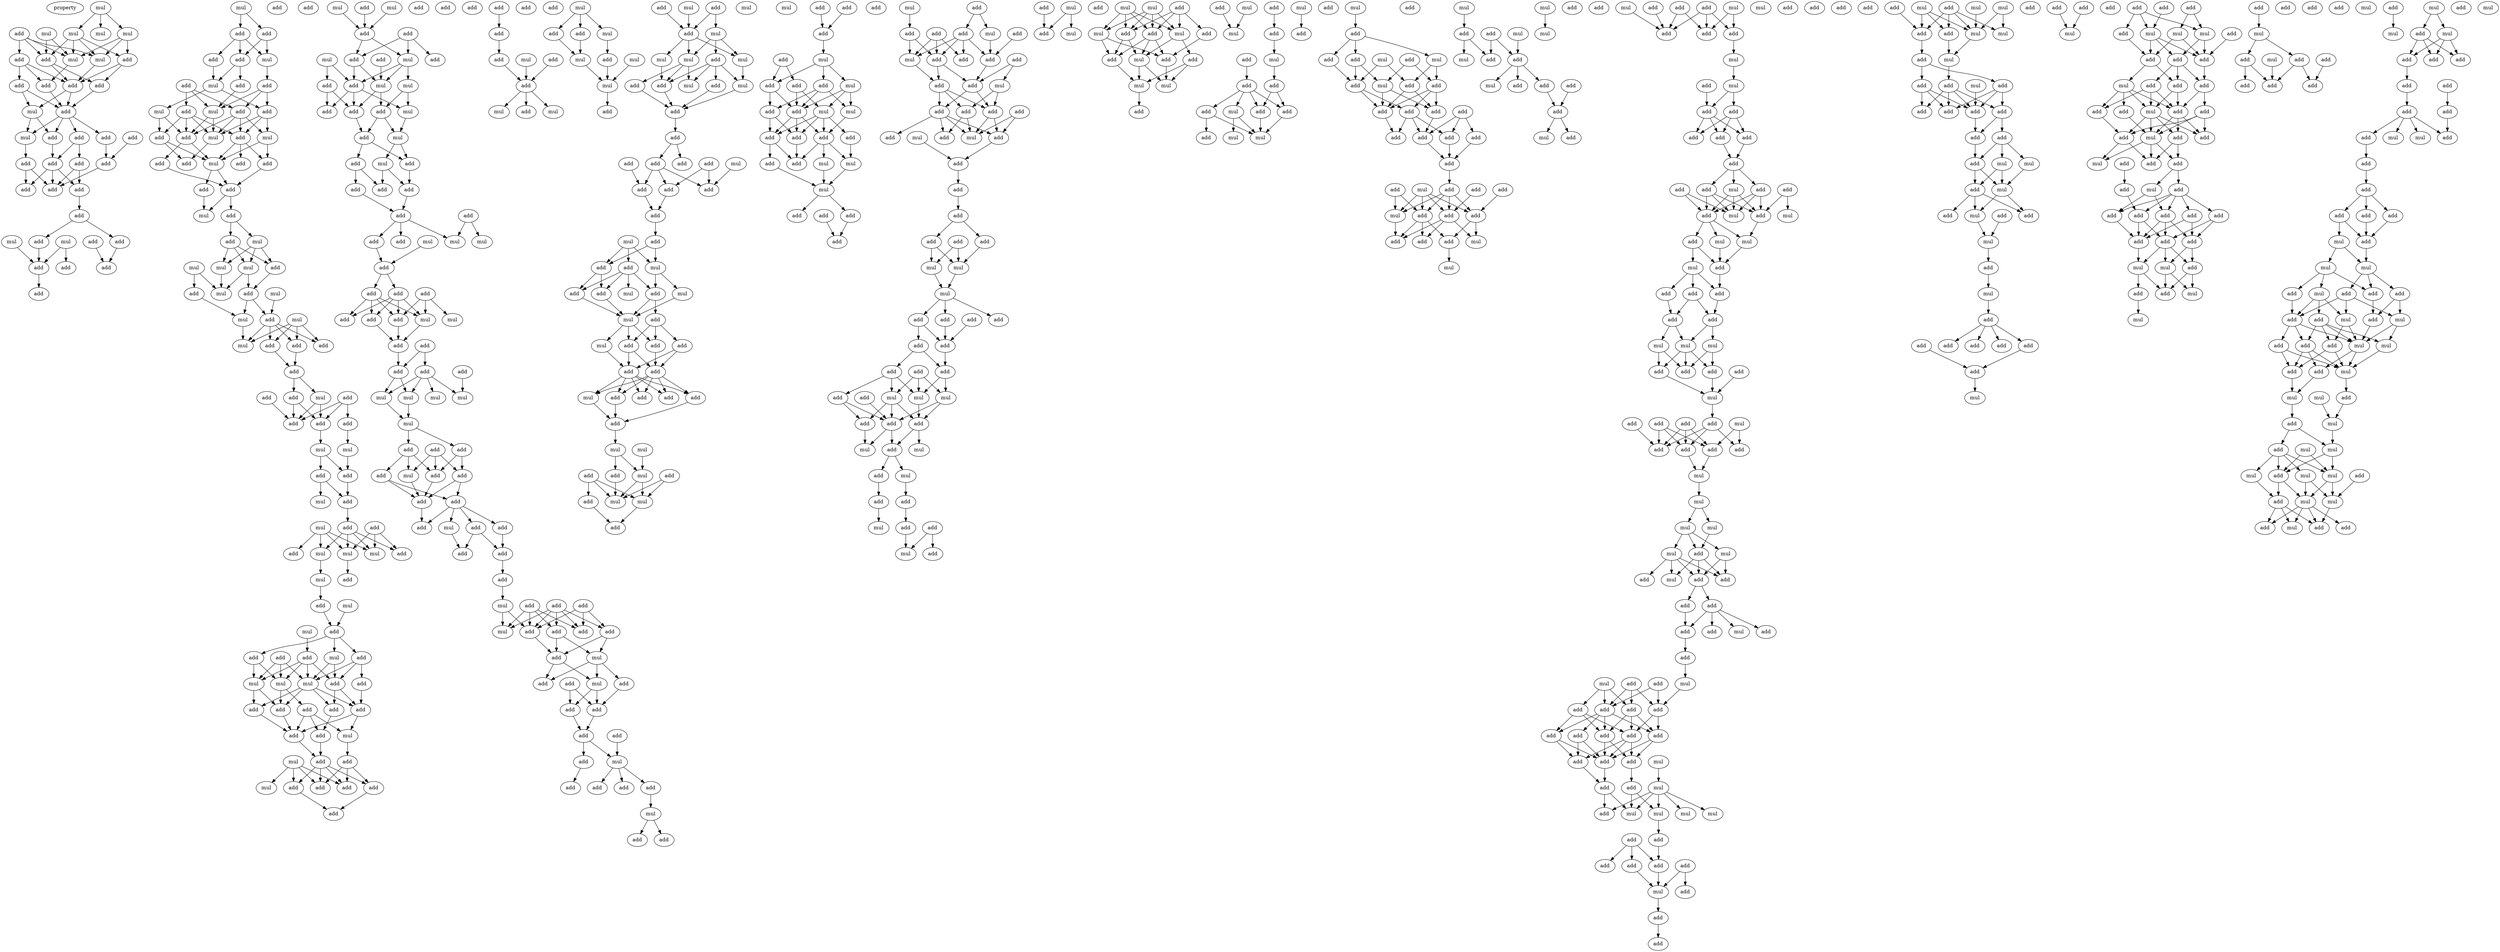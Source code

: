digraph {
    node [fontcolor=black]
    property [mul=2,lf=1.1]
    0 [ label = mul ];
    1 [ label = mul ];
    2 [ label = mul ];
    3 [ label = mul ];
    4 [ label = mul ];
    5 [ label = add ];
    6 [ label = mul ];
    7 [ label = add ];
    8 [ label = add ];
    9 [ label = mul ];
    10 [ label = add ];
    11 [ label = add ];
    12 [ label = add ];
    13 [ label = add ];
    14 [ label = add ];
    15 [ label = mul ];
    16 [ label = add ];
    17 [ label = add ];
    18 [ label = add ];
    19 [ label = mul ];
    20 [ label = add ];
    21 [ label = add ];
    22 [ label = add ];
    23 [ label = add ];
    24 [ label = add ];
    25 [ label = add ];
    26 [ label = add ];
    27 [ label = add ];
    28 [ label = add ];
    29 [ label = add ];
    30 [ label = mul ];
    31 [ label = add ];
    32 [ label = add ];
    33 [ label = mul ];
    34 [ label = add ];
    35 [ label = add ];
    36 [ label = add ];
    37 [ label = add ];
    38 [ label = add ];
    39 [ label = mul ];
    40 [ label = add ];
    41 [ label = add ];
    42 [ label = add ];
    43 [ label = add ];
    44 [ label = add ];
    45 [ label = mul ];
    46 [ label = add ];
    47 [ label = mul ];
    48 [ label = add ];
    49 [ label = add ];
    50 [ label = add ];
    51 [ label = mul ];
    52 [ label = mul ];
    53 [ label = add ];
    54 [ label = add ];
    55 [ label = add ];
    56 [ label = add ];
    57 [ label = add ];
    58 [ label = mul ];
    59 [ label = mul ];
    60 [ label = mul ];
    61 [ label = add ];
    62 [ label = add ];
    63 [ label = add ];
    64 [ label = add ];
    65 [ label = add ];
    66 [ label = add ];
    67 [ label = mul ];
    68 [ label = add ];
    69 [ label = add ];
    70 [ label = mul ];
    71 [ label = mul ];
    72 [ label = mul ];
    73 [ label = mul ];
    74 [ label = add ];
    75 [ label = mul ];
    76 [ label = mul ];
    77 [ label = add ];
    78 [ label = add ];
    79 [ label = add ];
    80 [ label = mul ];
    81 [ label = mul ];
    82 [ label = add ];
    83 [ label = mul ];
    84 [ label = add ];
    85 [ label = add ];
    86 [ label = add ];
    87 [ label = add ];
    88 [ label = mul ];
    89 [ label = add ];
    90 [ label = add ];
    91 [ label = add ];
    92 [ label = add ];
    93 [ label = add ];
    94 [ label = mul ];
    95 [ label = mul ];
    96 [ label = add ];
    97 [ label = add ];
    98 [ label = add ];
    99 [ label = mul ];
    100 [ label = add ];
    101 [ label = add ];
    102 [ label = add ];
    103 [ label = mul ];
    104 [ label = mul ];
    105 [ label = mul ];
    106 [ label = mul ];
    107 [ label = add ];
    108 [ label = add ];
    109 [ label = mul ];
    110 [ label = add ];
    111 [ label = add ];
    112 [ label = mul ];
    113 [ label = mul ];
    114 [ label = add ];
    115 [ label = add ];
    116 [ label = mul ];
    117 [ label = add ];
    118 [ label = add ];
    119 [ label = add ];
    120 [ label = add ];
    121 [ label = mul ];
    122 [ label = mul ];
    123 [ label = mul ];
    124 [ label = add ];
    125 [ label = add ];
    126 [ label = add ];
    127 [ label = add ];
    128 [ label = add ];
    129 [ label = add ];
    130 [ label = add ];
    131 [ label = add ];
    132 [ label = mul ];
    133 [ label = add ];
    134 [ label = add ];
    135 [ label = mul ];
    136 [ label = add ];
    137 [ label = add ];
    138 [ label = add ];
    139 [ label = add ];
    140 [ label = mul ];
    141 [ label = add ];
    142 [ label = mul ];
    143 [ label = add ];
    144 [ label = mul ];
    145 [ label = add ];
    146 [ label = add ];
    147 [ label = mul ];
    148 [ label = add ];
    149 [ label = mul ];
    150 [ label = add ];
    151 [ label = add ];
    152 [ label = mul ];
    153 [ label = add ];
    154 [ label = add ];
    155 [ label = mul ];
    156 [ label = mul ];
    157 [ label = add ];
    158 [ label = add ];
    159 [ label = add ];
    160 [ label = mul ];
    161 [ label = add ];
    162 [ label = add ];
    163 [ label = mul ];
    164 [ label = add ];
    165 [ label = add ];
    166 [ label = add ];
    167 [ label = add ];
    168 [ label = add ];
    169 [ label = add ];
    170 [ label = add ];
    171 [ label = mul ];
    172 [ label = add ];
    173 [ label = add ];
    174 [ label = mul ];
    175 [ label = mul ];
    176 [ label = add ];
    177 [ label = add ];
    178 [ label = add ];
    179 [ label = add ];
    180 [ label = mul ];
    181 [ label = add ];
    182 [ label = add ];
    183 [ label = add ];
    184 [ label = mul ];
    185 [ label = add ];
    186 [ label = add ];
    187 [ label = add ];
    188 [ label = add ];
    189 [ label = add ];
    190 [ label = mul ];
    191 [ label = mul ];
    192 [ label = mul ];
    193 [ label = mul ];
    194 [ label = add ];
    195 [ label = mul ];
    196 [ label = add ];
    197 [ label = add ];
    198 [ label = add ];
    199 [ label = add ];
    200 [ label = add ];
    201 [ label = mul ];
    202 [ label = add ];
    203 [ label = add ];
    204 [ label = add ];
    205 [ label = add ];
    206 [ label = add ];
    207 [ label = add ];
    208 [ label = mul ];
    209 [ label = add ];
    210 [ label = add ];
    211 [ label = add ];
    212 [ label = add ];
    213 [ label = add ];
    214 [ label = add ];
    215 [ label = mul ];
    216 [ label = add ];
    217 [ label = add ];
    218 [ label = add ];
    219 [ label = mul ];
    220 [ label = add ];
    221 [ label = add ];
    222 [ label = mul ];
    223 [ label = add ];
    224 [ label = mul ];
    225 [ label = add ];
    226 [ label = add ];
    227 [ label = add ];
    228 [ label = add ];
    229 [ label = add ];
    230 [ label = add ];
    231 [ label = add ];
    232 [ label = add ];
    233 [ label = mul ];
    234 [ label = add ];
    235 [ label = add ];
    236 [ label = add ];
    237 [ label = add ];
    238 [ label = mul ];
    239 [ label = add ];
    240 [ label = add ];
    241 [ label = add ];
    242 [ label = add ];
    243 [ label = add ];
    244 [ label = mul ];
    245 [ label = add ];
    246 [ label = add ];
    247 [ label = add ];
    248 [ label = mul ];
    249 [ label = add ];
    250 [ label = add ];
    251 [ label = mul ];
    252 [ label = mul ];
    253 [ label = add ];
    254 [ label = mul ];
    255 [ label = add ];
    256 [ label = mul ];
    257 [ label = add ];
    258 [ label = mul ];
    259 [ label = mul ];
    260 [ label = add ];
    261 [ label = add ];
    262 [ label = mul ];
    263 [ label = add ];
    264 [ label = mul ];
    265 [ label = add ];
    266 [ label = mul ];
    267 [ label = add ];
    268 [ label = mul ];
    269 [ label = mul ];
    270 [ label = mul ];
    271 [ label = add ];
    272 [ label = add ];
    273 [ label = mul ];
    274 [ label = add ];
    275 [ label = mul ];
    276 [ label = add ];
    277 [ label = add ];
    278 [ label = add ];
    279 [ label = add ];
    280 [ label = add ];
    281 [ label = add ];
    282 [ label = mul ];
    283 [ label = add ];
    284 [ label = add ];
    285 [ label = add ];
    286 [ label = add ];
    287 [ label = mul ];
    288 [ label = add ];
    289 [ label = add ];
    290 [ label = mul ];
    291 [ label = add ];
    292 [ label = mul ];
    293 [ label = add ];
    294 [ label = mul ];
    295 [ label = add ];
    296 [ label = add ];
    297 [ label = mul ];
    298 [ label = add ];
    299 [ label = add ];
    300 [ label = mul ];
    301 [ label = add ];
    302 [ label = add ];
    303 [ label = add ];
    304 [ label = add ];
    305 [ label = mul ];
    306 [ label = add ];
    307 [ label = add ];
    308 [ label = add ];
    309 [ label = add ];
    310 [ label = add ];
    311 [ label = mul ];
    312 [ label = mul ];
    313 [ label = add ];
    314 [ label = add ];
    315 [ label = add ];
    316 [ label = mul ];
    317 [ label = mul ];
    318 [ label = mul ];
    319 [ label = add ];
    320 [ label = mul ];
    321 [ label = add ];
    322 [ label = add ];
    323 [ label = add ];
    324 [ label = add ];
    325 [ label = add ];
    326 [ label = add ];
    327 [ label = mul ];
    328 [ label = mul ];
    329 [ label = add ];
    330 [ label = add ];
    331 [ label = add ];
    332 [ label = mul ];
    333 [ label = add ];
    334 [ label = mul ];
    335 [ label = add ];
    336 [ label = add ];
    337 [ label = add ];
    338 [ label = add ];
    339 [ label = add ];
    340 [ label = mul ];
    341 [ label = mul ];
    342 [ label = add ];
    343 [ label = add ];
    344 [ label = mul ];
    345 [ label = add ];
    346 [ label = add ];
    347 [ label = add ];
    348 [ label = add ];
    349 [ label = mul ];
    350 [ label = add ];
    351 [ label = add ];
    352 [ label = mul ];
    353 [ label = add ];
    354 [ label = add ];
    355 [ label = add ];
    356 [ label = add ];
    357 [ label = add ];
    358 [ label = add ];
    359 [ label = add ];
    360 [ label = mul ];
    361 [ label = add ];
    362 [ label = mul ];
    363 [ label = add ];
    364 [ label = add ];
    365 [ label = add ];
    366 [ label = add ];
    367 [ label = add ];
    368 [ label = mul ];
    369 [ label = add ];
    370 [ label = add ];
    371 [ label = add ];
    372 [ label = mul ];
    373 [ label = add ];
    374 [ label = add ];
    375 [ label = mul ];
    376 [ label = add ];
    377 [ label = add ];
    378 [ label = add ];
    379 [ label = mul ];
    380 [ label = add ];
    381 [ label = add ];
    382 [ label = add ];
    383 [ label = mul ];
    384 [ label = mul ];
    385 [ label = mul ];
    386 [ label = add ];
    387 [ label = add ];
    388 [ label = add ];
    389 [ label = add ];
    390 [ label = add ];
    391 [ label = add ];
    392 [ label = add ];
    393 [ label = add ];
    394 [ label = add ];
    395 [ label = mul ];
    396 [ label = mul ];
    397 [ label = mul ];
    398 [ label = add ];
    399 [ label = add ];
    400 [ label = add ];
    401 [ label = add ];
    402 [ label = add ];
    403 [ label = add ];
    404 [ label = mul ];
    405 [ label = mul ];
    406 [ label = add ];
    407 [ label = add ];
    408 [ label = mul ];
    409 [ label = add ];
    410 [ label = add ];
    411 [ label = add ];
    412 [ label = mul ];
    413 [ label = add ];
    414 [ label = add ];
    415 [ label = mul ];
    416 [ label = mul ];
    417 [ label = add ];
    418 [ label = mul ];
    419 [ label = add ];
    420 [ label = mul ];
    421 [ label = mul ];
    422 [ label = add ];
    423 [ label = add ];
    424 [ label = add ];
    425 [ label = add ];
    426 [ label = mul ];
    427 [ label = add ];
    428 [ label = mul ];
    429 [ label = mul ];
    430 [ label = add ];
    431 [ label = add ];
    432 [ label = mul ];
    433 [ label = mul ];
    434 [ label = add ];
    435 [ label = add ];
    436 [ label = mul ];
    437 [ label = add ];
    438 [ label = add ];
    439 [ label = add ];
    440 [ label = add ];
    441 [ label = add ];
    442 [ label = add ];
    443 [ label = mul ];
    444 [ label = add ];
    445 [ label = mul ];
    446 [ label = mul ];
    447 [ label = mul ];
    448 [ label = add ];
    449 [ label = add ];
    450 [ label = mul ];
    451 [ label = add ];
    452 [ label = add ];
    453 [ label = add ];
    454 [ label = mul ];
    455 [ label = mul ];
    456 [ label = add ];
    457 [ label = mul ];
    458 [ label = add ];
    459 [ label = add ];
    460 [ label = add ];
    461 [ label = add ];
    462 [ label = add ];
    463 [ label = add ];
    464 [ label = add ];
    465 [ label = add ];
    466 [ label = add ];
    467 [ label = add ];
    468 [ label = add ];
    469 [ label = add ];
    470 [ label = add ];
    471 [ label = add ];
    472 [ label = mul ];
    473 [ label = add ];
    474 [ label = add ];
    475 [ label = add ];
    476 [ label = add ];
    477 [ label = add ];
    478 [ label = mul ];
    479 [ label = add ];
    480 [ label = mul ];
    481 [ label = add ];
    482 [ label = add ];
    483 [ label = mul ];
    484 [ label = add ];
    485 [ label = mul ];
    486 [ label = mul ];
    487 [ label = add ];
    488 [ label = mul ];
    489 [ label = add ];
    490 [ label = mul ];
    491 [ label = mul ];
    492 [ label = add ];
    493 [ label = add ];
    494 [ label = mul ];
    495 [ label = add ];
    496 [ label = add ];
    497 [ label = add ];
    498 [ label = add ];
    499 [ label = mul ];
    500 [ label = add ];
    501 [ label = add ];
    502 [ label = add ];
    503 [ label = add ];
    504 [ label = add ];
    505 [ label = mul ];
    506 [ label = add ];
    507 [ label = mul ];
    508 [ label = add ];
    509 [ label = add ];
    510 [ label = add ];
    511 [ label = mul ];
    512 [ label = mul ];
    513 [ label = add ];
    514 [ label = mul ];
    515 [ label = add ];
    516 [ label = add ];
    517 [ label = add ];
    518 [ label = add ];
    519 [ label = add ];
    520 [ label = add ];
    521 [ label = add ];
    522 [ label = add ];
    523 [ label = add ];
    524 [ label = add ];
    525 [ label = mul ];
    526 [ label = mul ];
    527 [ label = add ];
    528 [ label = add ];
    529 [ label = mul ];
    530 [ label = mul ];
    531 [ label = add ];
    532 [ label = mul ];
    533 [ label = mul ];
    534 [ label = add ];
    535 [ label = add ];
    536 [ label = add ];
    537 [ label = add ];
    538 [ label = add ];
    539 [ label = add ];
    540 [ label = mul ];
    541 [ label = mul ];
    542 [ label = mul ];
    543 [ label = add ];
    544 [ label = add ];
    545 [ label = add ];
    546 [ label = add ];
    547 [ label = add ];
    548 [ label = mul ];
    549 [ label = add ];
    550 [ label = add ];
    551 [ label = add ];
    552 [ label = add ];
    553 [ label = mul ];
    554 [ label = add ];
    555 [ label = add ];
    556 [ label = add ];
    557 [ label = add ];
    558 [ label = mul ];
    559 [ label = add ];
    560 [ label = mul ];
    561 [ label = mul ];
    562 [ label = mul ];
    563 [ label = mul ];
    564 [ label = mul ];
    565 [ label = add ];
    566 [ label = add ];
    567 [ label = mul ];
    568 [ label = add ];
    569 [ label = add ];
    570 [ label = add ];
    571 [ label = add ];
    572 [ label = add ];
    573 [ label = add ];
    574 [ label = mul ];
    575 [ label = add ];
    576 [ label = add ];
    577 [ label = add ];
    578 [ label = add ];
    579 [ label = add ];
    580 [ label = mul ];
    581 [ label = mul ];
    582 [ label = add ];
    583 [ label = add ];
    584 [ label = add ];
    585 [ label = add ];
    586 [ label = add ];
    587 [ label = add ];
    588 [ label = add ];
    589 [ label = add ];
    590 [ label = add ];
    591 [ label = add ];
    592 [ label = add ];
    593 [ label = add ];
    594 [ label = mul ];
    595 [ label = add ];
    596 [ label = add ];
    597 [ label = mul ];
    598 [ label = mul ];
    599 [ label = mul ];
    600 [ label = add ];
    601 [ label = mul ];
    602 [ label = mul ];
    603 [ label = add ];
    604 [ label = add ];
    605 [ label = add ];
    606 [ label = add ];
    607 [ label = add ];
    608 [ label = add ];
    609 [ label = mul ];
    610 [ label = add ];
    611 [ label = add ];
    612 [ label = add ];
    613 [ label = add ];
    614 [ label = mul ];
    615 [ label = mul ];
    616 [ label = add ];
    617 [ label = add ];
    618 [ label = mul ];
    619 [ label = mul ];
    620 [ label = add ];
    621 [ label = add ];
    622 [ label = mul ];
    623 [ label = mul ];
    624 [ label = add ];
    625 [ label = add ];
    626 [ label = mul ];
    627 [ label = add ];
    628 [ label = add ];
    629 [ label = add ];
    630 [ label = add ];
    631 [ label = add ];
    632 [ label = add ];
    633 [ label = add ];
    634 [ label = add ];
    635 [ label = mul ];
    636 [ label = add ];
    637 [ label = mul ];
    638 [ label = mul ];
    639 [ label = add ];
    640 [ label = add ];
    641 [ label = add ];
    642 [ label = add ];
    643 [ label = add ];
    644 [ label = mul ];
    645 [ label = mul ];
    646 [ label = add ];
    647 [ label = add ];
    648 [ label = add ];
    649 [ label = mul ];
    650 [ label = mul ];
    651 [ label = add ];
    652 [ label = add ];
    653 [ label = add ];
    654 [ label = add ];
    655 [ label = add ];
    656 [ label = add ];
    657 [ label = add ];
    658 [ label = add ];
    659 [ label = mul ];
    660 [ label = add ];
    661 [ label = add ];
    662 [ label = add ];
    663 [ label = mul ];
    664 [ label = add ];
    665 [ label = add ];
    666 [ label = mul ];
    667 [ label = mul ];
    668 [ label = add ];
    669 [ label = add ];
    670 [ label = add ];
    671 [ label = add ];
    672 [ label = add ];
    673 [ label = mul ];
    674 [ label = add ];
    675 [ label = add ];
    676 [ label = add ];
    677 [ label = add ];
    678 [ label = mul ];
    679 [ label = add ];
    680 [ label = add ];
    681 [ label = add ];
    682 [ label = add ];
    683 [ label = mul ];
    684 [ label = add ];
    685 [ label = mul ];
    686 [ label = add ];
    687 [ label = add ];
    688 [ label = add ];
    689 [ label = add ];
    690 [ label = mul ];
    691 [ label = add ];
    692 [ label = add ];
    693 [ label = add ];
    694 [ label = add ];
    695 [ label = add ];
    696 [ label = add ];
    697 [ label = add ];
    698 [ label = add ];
    699 [ label = mul ];
    700 [ label = add ];
    701 [ label = mul ];
    702 [ label = add ];
    703 [ label = add ];
    704 [ label = mul ];
    705 [ label = mul ];
    706 [ label = add ];
    707 [ label = add ];
    708 [ label = add ];
    709 [ label = add ];
    710 [ label = mul ];
    711 [ label = mul ];
    712 [ label = mul ];
    713 [ label = add ];
    714 [ label = add ];
    715 [ label = add ];
    716 [ label = add ];
    717 [ label = add ];
    718 [ label = add ];
    719 [ label = add ];
    720 [ label = mul ];
    721 [ label = add ];
    722 [ label = mul ];
    723 [ label = add ];
    724 [ label = mul ];
    725 [ label = add ];
    726 [ label = add ];
    727 [ label = add ];
    728 [ label = add ];
    729 [ label = add ];
    730 [ label = add ];
    731 [ label = add ];
    732 [ label = add ];
    733 [ label = add ];
    734 [ label = mul ];
    735 [ label = mul ];
    736 [ label = add ];
    737 [ label = add ];
    738 [ label = add ];
    739 [ label = add ];
    740 [ label = add ];
    741 [ label = mul ];
    742 [ label = add ];
    743 [ label = mul ];
    744 [ label = mul ];
    745 [ label = add ];
    746 [ label = add ];
    747 [ label = add ];
    748 [ label = mul ];
    749 [ label = add ];
    750 [ label = mul ];
    751 [ label = add ];
    752 [ label = add ];
    753 [ label = add ];
    754 [ label = mul ];
    755 [ label = mul ];
    756 [ label = add ];
    757 [ label = add ];
    758 [ label = mul ];
    759 [ label = add ];
    760 [ label = add ];
    761 [ label = mul ];
    762 [ label = add ];
    763 [ label = mul ];
    764 [ label = mul ];
    765 [ label = mul ];
    766 [ label = add ];
    767 [ label = mul ];
    768 [ label = add ];
    769 [ label = mul ];
    770 [ label = add ];
    771 [ label = mul ];
    772 [ label = mul ];
    773 [ label = add ];
    774 [ label = mul ];
    775 [ label = add ];
    776 [ label = mul ];
    777 [ label = add ];
    778 [ label = mul ];
    779 [ label = mul ];
    780 [ label = add ];
    781 [ label = add ];
    782 [ label = add ];
    783 [ label = mul ];
    0 -> 2 [ name = 0 ];
    0 -> 3 [ name = 1 ];
    0 -> 4 [ name = 2 ];
    1 -> 8 [ name = 3 ];
    1 -> 9 [ name = 4 ];
    2 -> 6 [ name = 5 ];
    2 -> 7 [ name = 6 ];
    2 -> 8 [ name = 7 ];
    2 -> 9 [ name = 8 ];
    3 -> 6 [ name = 9 ];
    3 -> 7 [ name = 10 ];
    3 -> 9 [ name = 11 ];
    5 -> 6 [ name = 12 ];
    5 -> 8 [ name = 13 ];
    5 -> 9 [ name = 14 ];
    5 -> 10 [ name = 15 ];
    6 -> 12 [ name = 16 ];
    7 -> 12 [ name = 17 ];
    7 -> 13 [ name = 18 ];
    8 -> 12 [ name = 19 ];
    8 -> 13 [ name = 20 ];
    9 -> 14 [ name = 21 ];
    10 -> 11 [ name = 22 ];
    10 -> 12 [ name = 23 ];
    10 -> 14 [ name = 24 ];
    11 -> 15 [ name = 25 ];
    11 -> 16 [ name = 26 ];
    12 -> 15 [ name = 27 ];
    12 -> 16 [ name = 28 ];
    13 -> 16 [ name = 29 ];
    14 -> 16 [ name = 30 ];
    15 -> 19 [ name = 31 ];
    15 -> 21 [ name = 32 ];
    16 -> 17 [ name = 33 ];
    16 -> 18 [ name = 34 ];
    16 -> 19 [ name = 35 ];
    16 -> 21 [ name = 36 ];
    17 -> 23 [ name = 37 ];
    18 -> 22 [ name = 38 ];
    18 -> 25 [ name = 39 ];
    19 -> 24 [ name = 40 ];
    20 -> 23 [ name = 41 ];
    21 -> 25 [ name = 42 ];
    22 -> 27 [ name = 43 ];
    22 -> 28 [ name = 44 ];
    23 -> 27 [ name = 45 ];
    24 -> 26 [ name = 46 ];
    24 -> 27 [ name = 47 ];
    25 -> 26 [ name = 48 ];
    25 -> 27 [ name = 49 ];
    25 -> 28 [ name = 50 ];
    28 -> 29 [ name = 51 ];
    29 -> 32 [ name = 52 ];
    29 -> 34 [ name = 53 ];
    30 -> 35 [ name = 54 ];
    30 -> 36 [ name = 55 ];
    31 -> 37 [ name = 56 ];
    32 -> 37 [ name = 57 ];
    33 -> 36 [ name = 58 ];
    34 -> 36 [ name = 59 ];
    36 -> 38 [ name = 60 ];
    39 -> 40 [ name = 61 ];
    39 -> 41 [ name = 62 ];
    40 -> 43 [ name = 63 ];
    40 -> 44 [ name = 64 ];
    40 -> 45 [ name = 65 ];
    41 -> 44 [ name = 66 ];
    41 -> 45 [ name = 67 ];
    43 -> 47 [ name = 68 ];
    44 -> 47 [ name = 69 ];
    44 -> 49 [ name = 70 ];
    45 -> 48 [ name = 71 ];
    46 -> 52 [ name = 72 ];
    46 -> 53 [ name = 73 ];
    46 -> 54 [ name = 74 ];
    47 -> 50 [ name = 75 ];
    47 -> 51 [ name = 76 ];
    48 -> 50 [ name = 77 ];
    48 -> 52 [ name = 78 ];
    48 -> 54 [ name = 79 ];
    49 -> 52 [ name = 80 ];
    50 -> 55 [ name = 81 ];
    50 -> 58 [ name = 82 ];
    50 -> 59 [ name = 83 ];
    51 -> 56 [ name = 84 ];
    51 -> 57 [ name = 85 ];
    52 -> 57 [ name = 86 ];
    52 -> 58 [ name = 87 ];
    53 -> 55 [ name = 88 ];
    53 -> 56 [ name = 89 ];
    53 -> 57 [ name = 90 ];
    53 -> 58 [ name = 91 ];
    54 -> 55 [ name = 92 ];
    54 -> 57 [ name = 93 ];
    54 -> 58 [ name = 94 ];
    54 -> 59 [ name = 95 ];
    55 -> 60 [ name = 96 ];
    55 -> 62 [ name = 97 ];
    55 -> 64 [ name = 98 ];
    56 -> 60 [ name = 99 ];
    56 -> 63 [ name = 100 ];
    57 -> 60 [ name = 101 ];
    57 -> 61 [ name = 102 ];
    58 -> 63 [ name = 103 ];
    59 -> 60 [ name = 104 ];
    59 -> 64 [ name = 105 ];
    60 -> 65 [ name = 106 ];
    60 -> 66 [ name = 107 ];
    61 -> 66 [ name = 108 ];
    64 -> 66 [ name = 109 ];
    65 -> 67 [ name = 110 ];
    66 -> 67 [ name = 111 ];
    66 -> 68 [ name = 112 ];
    68 -> 69 [ name = 113 ];
    68 -> 70 [ name = 114 ];
    69 -> 71 [ name = 115 ];
    69 -> 73 [ name = 116 ];
    69 -> 74 [ name = 117 ];
    70 -> 71 [ name = 118 ];
    70 -> 73 [ name = 119 ];
    70 -> 74 [ name = 120 ];
    71 -> 75 [ name = 121 ];
    72 -> 75 [ name = 122 ];
    72 -> 78 [ name = 123 ];
    73 -> 75 [ name = 124 ];
    73 -> 77 [ name = 125 ];
    74 -> 77 [ name = 126 ];
    76 -> 79 [ name = 127 ];
    77 -> 79 [ name = 128 ];
    77 -> 80 [ name = 129 ];
    78 -> 80 [ name = 130 ];
    79 -> 82 [ name = 131 ];
    79 -> 83 [ name = 132 ];
    79 -> 84 [ name = 133 ];
    79 -> 85 [ name = 134 ];
    80 -> 83 [ name = 135 ];
    81 -> 82 [ name = 136 ];
    81 -> 83 [ name = 137 ];
    81 -> 84 [ name = 138 ];
    81 -> 85 [ name = 139 ];
    84 -> 86 [ name = 140 ];
    85 -> 86 [ name = 141 ];
    86 -> 87 [ name = 142 ];
    86 -> 88 [ name = 143 ];
    87 -> 91 [ name = 144 ];
    87 -> 93 [ name = 145 ];
    88 -> 91 [ name = 146 ];
    88 -> 93 [ name = 147 ];
    89 -> 91 [ name = 148 ];
    89 -> 92 [ name = 149 ];
    89 -> 93 [ name = 150 ];
    90 -> 91 [ name = 151 ];
    92 -> 94 [ name = 152 ];
    93 -> 95 [ name = 153 ];
    94 -> 97 [ name = 154 ];
    95 -> 97 [ name = 155 ];
    95 -> 98 [ name = 156 ];
    97 -> 100 [ name = 157 ];
    98 -> 99 [ name = 158 ];
    98 -> 100 [ name = 159 ];
    100 -> 102 [ name = 160 ];
    101 -> 105 [ name = 161 ];
    101 -> 106 [ name = 162 ];
    101 -> 108 [ name = 163 ];
    102 -> 104 [ name = 164 ];
    102 -> 105 [ name = 165 ];
    102 -> 106 [ name = 166 ];
    102 -> 108 [ name = 167 ];
    103 -> 104 [ name = 168 ];
    103 -> 105 [ name = 169 ];
    103 -> 106 [ name = 170 ];
    103 -> 107 [ name = 171 ];
    104 -> 109 [ name = 172 ];
    106 -> 110 [ name = 173 ];
    109 -> 111 [ name = 174 ];
    111 -> 114 [ name = 175 ];
    112 -> 114 [ name = 176 ];
    113 -> 119 [ name = 177 ];
    114 -> 116 [ name = 178 ];
    114 -> 117 [ name = 179 ];
    114 -> 118 [ name = 180 ];
    115 -> 121 [ name = 181 ];
    115 -> 122 [ name = 182 ];
    115 -> 123 [ name = 183 ];
    116 -> 122 [ name = 184 ];
    116 -> 124 [ name = 185 ];
    117 -> 121 [ name = 186 ];
    117 -> 123 [ name = 187 ];
    118 -> 120 [ name = 188 ];
    118 -> 122 [ name = 189 ];
    118 -> 124 [ name = 190 ];
    119 -> 121 [ name = 191 ];
    119 -> 122 [ name = 192 ];
    119 -> 123 [ name = 193 ];
    119 -> 124 [ name = 194 ];
    120 -> 125 [ name = 195 ];
    121 -> 126 [ name = 196 ];
    121 -> 127 [ name = 197 ];
    122 -> 125 [ name = 198 ];
    122 -> 126 [ name = 199 ];
    122 -> 127 [ name = 200 ];
    122 -> 128 [ name = 201 ];
    123 -> 127 [ name = 202 ];
    123 -> 129 [ name = 203 ];
    124 -> 125 [ name = 204 ];
    124 -> 128 [ name = 205 ];
    125 -> 130 [ name = 206 ];
    125 -> 132 [ name = 207 ];
    126 -> 130 [ name = 208 ];
    127 -> 130 [ name = 209 ];
    128 -> 131 [ name = 210 ];
    129 -> 130 [ name = 211 ];
    129 -> 131 [ name = 212 ];
    129 -> 132 [ name = 213 ];
    130 -> 133 [ name = 214 ];
    131 -> 133 [ name = 215 ];
    132 -> 134 [ name = 216 ];
    133 -> 136 [ name = 217 ];
    133 -> 137 [ name = 218 ];
    133 -> 138 [ name = 219 ];
    133 -> 139 [ name = 220 ];
    134 -> 137 [ name = 221 ];
    134 -> 138 [ name = 222 ];
    134 -> 139 [ name = 223 ];
    135 -> 136 [ name = 224 ];
    135 -> 137 [ name = 225 ];
    135 -> 138 [ name = 226 ];
    135 -> 140 [ name = 227 ];
    136 -> 141 [ name = 228 ];
    139 -> 141 [ name = 229 ];
    142 -> 146 [ name = 230 ];
    143 -> 146 [ name = 231 ];
    144 -> 146 [ name = 232 ];
    145 -> 147 [ name = 233 ];
    145 -> 148 [ name = 234 ];
    145 -> 151 [ name = 235 ];
    146 -> 147 [ name = 236 ];
    146 -> 148 [ name = 237 ];
    147 -> 152 [ name = 238 ];
    147 -> 154 [ name = 239 ];
    147 -> 155 [ name = 240 ];
    148 -> 154 [ name = 241 ];
    148 -> 155 [ name = 242 ];
    149 -> 153 [ name = 243 ];
    149 -> 154 [ name = 244 ];
    150 -> 155 [ name = 245 ];
    152 -> 156 [ name = 246 ];
    152 -> 158 [ name = 247 ];
    153 -> 157 [ name = 248 ];
    153 -> 159 [ name = 249 ];
    154 -> 156 [ name = 250 ];
    154 -> 157 [ name = 251 ];
    154 -> 159 [ name = 252 ];
    155 -> 157 [ name = 253 ];
    155 -> 158 [ name = 254 ];
    156 -> 160 [ name = 255 ];
    157 -> 161 [ name = 256 ];
    158 -> 160 [ name = 257 ];
    158 -> 161 [ name = 258 ];
    160 -> 163 [ name = 259 ];
    160 -> 165 [ name = 260 ];
    161 -> 164 [ name = 261 ];
    161 -> 165 [ name = 262 ];
    163 -> 167 [ name = 263 ];
    163 -> 168 [ name = 264 ];
    164 -> 166 [ name = 265 ];
    164 -> 168 [ name = 266 ];
    165 -> 167 [ name = 267 ];
    166 -> 170 [ name = 268 ];
    167 -> 170 [ name = 269 ];
    169 -> 171 [ name = 270 ];
    169 -> 175 [ name = 271 ];
    170 -> 172 [ name = 272 ];
    170 -> 173 [ name = 273 ];
    170 -> 175 [ name = 274 ];
    172 -> 176 [ name = 275 ];
    174 -> 176 [ name = 276 ];
    176 -> 177 [ name = 277 ];
    176 -> 179 [ name = 278 ];
    177 -> 181 [ name = 279 ];
    177 -> 182 [ name = 280 ];
    177 -> 183 [ name = 281 ];
    177 -> 184 [ name = 282 ];
    178 -> 180 [ name = 283 ];
    178 -> 183 [ name = 284 ];
    178 -> 184 [ name = 285 ];
    179 -> 181 [ name = 286 ];
    179 -> 182 [ name = 287 ];
    179 -> 183 [ name = 288 ];
    179 -> 184 [ name = 289 ];
    181 -> 185 [ name = 290 ];
    183 -> 185 [ name = 291 ];
    184 -> 185 [ name = 292 ];
    185 -> 188 [ name = 293 ];
    186 -> 187 [ name = 294 ];
    186 -> 188 [ name = 295 ];
    187 -> 190 [ name = 296 ];
    187 -> 191 [ name = 297 ];
    187 -> 192 [ name = 298 ];
    187 -> 193 [ name = 299 ];
    188 -> 192 [ name = 300 ];
    188 -> 193 [ name = 301 ];
    189 -> 190 [ name = 302 ];
    192 -> 195 [ name = 303 ];
    193 -> 195 [ name = 304 ];
    195 -> 196 [ name = 305 ];
    195 -> 198 [ name = 306 ];
    196 -> 199 [ name = 307 ];
    196 -> 200 [ name = 308 ];
    196 -> 201 [ name = 309 ];
    197 -> 199 [ name = 310 ];
    197 -> 201 [ name = 311 ];
    197 -> 202 [ name = 312 ];
    198 -> 199 [ name = 313 ];
    198 -> 202 [ name = 314 ];
    199 -> 203 [ name = 315 ];
    200 -> 203 [ name = 316 ];
    200 -> 204 [ name = 317 ];
    201 -> 203 [ name = 318 ];
    202 -> 203 [ name = 319 ];
    202 -> 204 [ name = 320 ];
    203 -> 209 [ name = 321 ];
    204 -> 206 [ name = 322 ];
    204 -> 207 [ name = 323 ];
    204 -> 208 [ name = 324 ];
    204 -> 209 [ name = 325 ];
    206 -> 210 [ name = 326 ];
    207 -> 210 [ name = 327 ];
    207 -> 211 [ name = 328 ];
    208 -> 211 [ name = 329 ];
    210 -> 212 [ name = 330 ];
    212 -> 215 [ name = 331 ];
    213 -> 218 [ name = 332 ];
    213 -> 219 [ name = 333 ];
    213 -> 220 [ name = 334 ];
    213 -> 221 [ name = 335 ];
    214 -> 217 [ name = 336 ];
    214 -> 218 [ name = 337 ];
    214 -> 221 [ name = 338 ];
    215 -> 218 [ name = 339 ];
    215 -> 219 [ name = 340 ];
    216 -> 217 [ name = 341 ];
    216 -> 218 [ name = 342 ];
    216 -> 219 [ name = 343 ];
    216 -> 220 [ name = 344 ];
    216 -> 221 [ name = 345 ];
    217 -> 222 [ name = 346 ];
    217 -> 223 [ name = 347 ];
    218 -> 223 [ name = 348 ];
    220 -> 222 [ name = 349 ];
    220 -> 223 [ name = 350 ];
    222 -> 224 [ name = 351 ];
    222 -> 225 [ name = 352 ];
    222 -> 227 [ name = 353 ];
    223 -> 224 [ name = 354 ];
    223 -> 225 [ name = 355 ];
    224 -> 228 [ name = 356 ];
    224 -> 229 [ name = 357 ];
    226 -> 228 [ name = 358 ];
    226 -> 229 [ name = 359 ];
    227 -> 229 [ name = 360 ];
    228 -> 231 [ name = 361 ];
    229 -> 231 [ name = 362 ];
    230 -> 233 [ name = 363 ];
    231 -> 232 [ name = 364 ];
    231 -> 233 [ name = 365 ];
    232 -> 234 [ name = 366 ];
    233 -> 235 [ name = 367 ];
    233 -> 236 [ name = 368 ];
    233 -> 237 [ name = 369 ];
    237 -> 238 [ name = 370 ];
    238 -> 239 [ name = 371 ];
    238 -> 241 [ name = 372 ];
    240 -> 242 [ name = 373 ];
    242 -> 243 [ name = 374 ];
    243 -> 247 [ name = 375 ];
    244 -> 247 [ name = 376 ];
    245 -> 247 [ name = 377 ];
    247 -> 248 [ name = 378 ];
    247 -> 250 [ name = 379 ];
    247 -> 251 [ name = 380 ];
    252 -> 253 [ name = 381 ];
    252 -> 254 [ name = 382 ];
    252 -> 255 [ name = 383 ];
    253 -> 258 [ name = 384 ];
    254 -> 257 [ name = 385 ];
    255 -> 258 [ name = 386 ];
    256 -> 259 [ name = 387 ];
    257 -> 259 [ name = 388 ];
    258 -> 259 [ name = 389 ];
    259 -> 261 [ name = 390 ];
    260 -> 265 [ name = 391 ];
    260 -> 266 [ name = 392 ];
    263 -> 265 [ name = 393 ];
    264 -> 265 [ name = 394 ];
    265 -> 268 [ name = 395 ];
    265 -> 269 [ name = 396 ];
    265 -> 270 [ name = 397 ];
    266 -> 267 [ name = 398 ];
    266 -> 269 [ name = 399 ];
    266 -> 270 [ name = 400 ];
    267 -> 271 [ name = 401 ];
    267 -> 273 [ name = 402 ];
    267 -> 274 [ name = 403 ];
    267 -> 275 [ name = 404 ];
    268 -> 274 [ name = 405 ];
    269 -> 275 [ name = 406 ];
    270 -> 272 [ name = 407 ];
    270 -> 273 [ name = 408 ];
    270 -> 274 [ name = 409 ];
    271 -> 276 [ name = 410 ];
    272 -> 276 [ name = 411 ];
    274 -> 276 [ name = 412 ];
    275 -> 276 [ name = 413 ];
    276 -> 277 [ name = 414 ];
    277 -> 280 [ name = 415 ];
    277 -> 281 [ name = 416 ];
    278 -> 284 [ name = 417 ];
    278 -> 285 [ name = 418 ];
    279 -> 283 [ name = 419 ];
    281 -> 283 [ name = 420 ];
    281 -> 284 [ name = 421 ];
    281 -> 285 [ name = 422 ];
    282 -> 284 [ name = 423 ];
    283 -> 286 [ name = 424 ];
    285 -> 286 [ name = 425 ];
    286 -> 288 [ name = 426 ];
    287 -> 289 [ name = 427 ];
    287 -> 290 [ name = 428 ];
    287 -> 291 [ name = 429 ];
    288 -> 289 [ name = 430 ];
    288 -> 290 [ name = 431 ];
    289 -> 293 [ name = 432 ];
    289 -> 295 [ name = 433 ];
    290 -> 292 [ name = 434 ];
    290 -> 296 [ name = 435 ];
    291 -> 293 [ name = 436 ];
    291 -> 294 [ name = 437 ];
    291 -> 295 [ name = 438 ];
    291 -> 296 [ name = 439 ];
    292 -> 297 [ name = 440 ];
    293 -> 297 [ name = 441 ];
    295 -> 297 [ name = 442 ];
    296 -> 297 [ name = 443 ];
    296 -> 298 [ name = 444 ];
    297 -> 299 [ name = 445 ];
    297 -> 300 [ name = 446 ];
    297 -> 301 [ name = 447 ];
    298 -> 299 [ name = 448 ];
    298 -> 301 [ name = 449 ];
    298 -> 302 [ name = 450 ];
    299 -> 303 [ name = 451 ];
    299 -> 304 [ name = 452 ];
    300 -> 304 [ name = 453 ];
    301 -> 303 [ name = 454 ];
    302 -> 303 [ name = 455 ];
    302 -> 304 [ name = 456 ];
    303 -> 305 [ name = 457 ];
    303 -> 306 [ name = 458 ];
    303 -> 307 [ name = 459 ];
    303 -> 308 [ name = 460 ];
    303 -> 309 [ name = 461 ];
    304 -> 305 [ name = 462 ];
    304 -> 306 [ name = 463 ];
    304 -> 307 [ name = 464 ];
    304 -> 308 [ name = 465 ];
    304 -> 309 [ name = 466 ];
    305 -> 310 [ name = 467 ];
    306 -> 310 [ name = 468 ];
    307 -> 310 [ name = 469 ];
    310 -> 311 [ name = 470 ];
    311 -> 313 [ name = 471 ];
    311 -> 316 [ name = 472 ];
    312 -> 316 [ name = 473 ];
    313 -> 320 [ name = 474 ];
    314 -> 318 [ name = 475 ];
    314 -> 319 [ name = 476 ];
    314 -> 320 [ name = 477 ];
    315 -> 318 [ name = 478 ];
    315 -> 320 [ name = 479 ];
    316 -> 318 [ name = 480 ];
    316 -> 320 [ name = 481 ];
    318 -> 321 [ name = 482 ];
    319 -> 321 [ name = 483 ];
    322 -> 325 [ name = 484 ];
    323 -> 325 [ name = 485 ];
    325 -> 327 [ name = 486 ];
    326 -> 330 [ name = 487 ];
    326 -> 331 [ name = 488 ];
    327 -> 328 [ name = 489 ];
    327 -> 329 [ name = 490 ];
    327 -> 331 [ name = 491 ];
    328 -> 332 [ name = 492 ];
    328 -> 334 [ name = 493 ];
    328 -> 335 [ name = 494 ];
    329 -> 332 [ name = 495 ];
    329 -> 333 [ name = 496 ];
    329 -> 335 [ name = 497 ];
    330 -> 334 [ name = 498 ];
    330 -> 335 [ name = 499 ];
    331 -> 333 [ name = 500 ];
    331 -> 335 [ name = 501 ];
    332 -> 339 [ name = 502 ];
    333 -> 337 [ name = 503 ];
    333 -> 338 [ name = 504 ];
    334 -> 336 [ name = 505 ];
    334 -> 337 [ name = 506 ];
    334 -> 338 [ name = 507 ];
    334 -> 339 [ name = 508 ];
    335 -> 337 [ name = 509 ];
    335 -> 338 [ name = 510 ];
    335 -> 339 [ name = 511 ];
    336 -> 341 [ name = 512 ];
    337 -> 342 [ name = 513 ];
    337 -> 343 [ name = 514 ];
    338 -> 343 [ name = 515 ];
    339 -> 340 [ name = 516 ];
    339 -> 341 [ name = 517 ];
    339 -> 343 [ name = 518 ];
    340 -> 344 [ name = 519 ];
    341 -> 344 [ name = 520 ];
    342 -> 344 [ name = 521 ];
    344 -> 345 [ name = 522 ];
    344 -> 346 [ name = 523 ];
    346 -> 348 [ name = 524 ];
    347 -> 348 [ name = 525 ];
    349 -> 351 [ name = 526 ];
    350 -> 352 [ name = 527 ];
    350 -> 355 [ name = 528 ];
    351 -> 357 [ name = 529 ];
    351 -> 360 [ name = 530 ];
    352 -> 359 [ name = 531 ];
    353 -> 359 [ name = 532 ];
    354 -> 357 [ name = 533 ];
    354 -> 358 [ name = 534 ];
    354 -> 360 [ name = 535 ];
    355 -> 357 [ name = 536 ];
    355 -> 358 [ name = 537 ];
    355 -> 359 [ name = 538 ];
    355 -> 360 [ name = 539 ];
    356 -> 362 [ name = 540 ];
    356 -> 363 [ name = 541 ];
    357 -> 361 [ name = 542 ];
    357 -> 363 [ name = 543 ];
    359 -> 363 [ name = 544 ];
    360 -> 361 [ name = 545 ];
    361 -> 365 [ name = 546 ];
    361 -> 366 [ name = 547 ];
    361 -> 367 [ name = 548 ];
    362 -> 365 [ name = 549 ];
    362 -> 367 [ name = 550 ];
    363 -> 366 [ name = 551 ];
    363 -> 367 [ name = 552 ];
    364 -> 370 [ name = 553 ];
    364 -> 372 [ name = 554 ];
    365 -> 371 [ name = 555 ];
    365 -> 372 [ name = 556 ];
    366 -> 369 [ name = 557 ];
    366 -> 370 [ name = 558 ];
    366 -> 371 [ name = 559 ];
    366 -> 372 [ name = 560 ];
    367 -> 370 [ name = 561 ];
    367 -> 372 [ name = 562 ];
    368 -> 373 [ name = 563 ];
    370 -> 373 [ name = 564 ];
    373 -> 374 [ name = 565 ];
    374 -> 378 [ name = 566 ];
    375 -> 377 [ name = 567 ];
    375 -> 379 [ name = 568 ];
    376 -> 377 [ name = 569 ];
    378 -> 381 [ name = 570 ];
    378 -> 382 [ name = 571 ];
    380 -> 383 [ name = 572 ];
    380 -> 384 [ name = 573 ];
    381 -> 383 [ name = 574 ];
    381 -> 384 [ name = 575 ];
    382 -> 384 [ name = 576 ];
    383 -> 385 [ name = 577 ];
    384 -> 385 [ name = 578 ];
    385 -> 386 [ name = 579 ];
    385 -> 388 [ name = 580 ];
    385 -> 389 [ name = 581 ];
    386 -> 390 [ name = 582 ];
    387 -> 390 [ name = 583 ];
    388 -> 390 [ name = 584 ];
    388 -> 391 [ name = 585 ];
    390 -> 394 [ name = 586 ];
    391 -> 393 [ name = 587 ];
    391 -> 394 [ name = 588 ];
    392 -> 395 [ name = 589 ];
    392 -> 396 [ name = 590 ];
    392 -> 397 [ name = 591 ];
    393 -> 395 [ name = 592 ];
    393 -> 396 [ name = 593 ];
    393 -> 399 [ name = 594 ];
    394 -> 395 [ name = 595 ];
    394 -> 397 [ name = 596 ];
    395 -> 402 [ name = 597 ];
    396 -> 400 [ name = 598 ];
    396 -> 401 [ name = 599 ];
    396 -> 402 [ name = 600 ];
    397 -> 400 [ name = 601 ];
    397 -> 402 [ name = 602 ];
    398 -> 400 [ name = 603 ];
    399 -> 400 [ name = 604 ];
    399 -> 401 [ name = 605 ];
    400 -> 403 [ name = 606 ];
    400 -> 405 [ name = 607 ];
    401 -> 405 [ name = 608 ];
    402 -> 403 [ name = 609 ];
    402 -> 404 [ name = 610 ];
    403 -> 407 [ name = 611 ];
    403 -> 408 [ name = 612 ];
    407 -> 410 [ name = 613 ];
    408 -> 409 [ name = 614 ];
    409 -> 413 [ name = 615 ];
    410 -> 412 [ name = 616 ];
    411 -> 414 [ name = 617 ];
    411 -> 415 [ name = 618 ];
    413 -> 415 [ name = 619 ];
    416 -> 420 [ name = 620 ];
    416 -> 421 [ name = 621 ];
    416 -> 422 [ name = 622 ];
    416 -> 423 [ name = 623 ];
    417 -> 419 [ name = 624 ];
    417 -> 421 [ name = 625 ];
    417 -> 422 [ name = 626 ];
    417 -> 423 [ name = 627 ];
    418 -> 420 [ name = 628 ];
    418 -> 421 [ name = 629 ];
    418 -> 422 [ name = 630 ];
    418 -> 423 [ name = 631 ];
    419 -> 427 [ name = 632 ];
    420 -> 424 [ name = 633 ];
    420 -> 427 [ name = 634 ];
    421 -> 425 [ name = 635 ];
    421 -> 426 [ name = 636 ];
    422 -> 424 [ name = 637 ];
    422 -> 426 [ name = 638 ];
    423 -> 424 [ name = 639 ];
    423 -> 426 [ name = 640 ];
    423 -> 427 [ name = 641 ];
    424 -> 429 [ name = 642 ];
    425 -> 428 [ name = 643 ];
    425 -> 429 [ name = 644 ];
    426 -> 428 [ name = 645 ];
    426 -> 429 [ name = 646 ];
    427 -> 428 [ name = 647 ];
    429 -> 430 [ name = 648 ];
    431 -> 433 [ name = 649 ];
    432 -> 433 [ name = 650 ];
    434 -> 435 [ name = 651 ];
    435 -> 436 [ name = 652 ];
    436 -> 438 [ name = 653 ];
    437 -> 439 [ name = 654 ];
    438 -> 441 [ name = 655 ];
    438 -> 442 [ name = 656 ];
    439 -> 440 [ name = 657 ];
    439 -> 441 [ name = 658 ];
    439 -> 442 [ name = 659 ];
    439 -> 443 [ name = 660 ];
    440 -> 444 [ name = 661 ];
    440 -> 446 [ name = 662 ];
    441 -> 446 [ name = 663 ];
    442 -> 446 [ name = 664 ];
    443 -> 445 [ name = 665 ];
    443 -> 446 [ name = 666 ];
    447 -> 449 [ name = 667 ];
    450 -> 451 [ name = 668 ];
    451 -> 452 [ name = 669 ];
    451 -> 455 [ name = 670 ];
    451 -> 456 [ name = 671 ];
    452 -> 459 [ name = 672 ];
    453 -> 457 [ name = 673 ];
    453 -> 458 [ name = 674 ];
    454 -> 459 [ name = 675 ];
    454 -> 460 [ name = 676 ];
    455 -> 458 [ name = 677 ];
    455 -> 460 [ name = 678 ];
    456 -> 457 [ name = 679 ];
    456 -> 459 [ name = 680 ];
    457 -> 462 [ name = 681 ];
    457 -> 463 [ name = 682 ];
    458 -> 461 [ name = 683 ];
    458 -> 462 [ name = 684 ];
    458 -> 463 [ name = 685 ];
    459 -> 461 [ name = 686 ];
    459 -> 462 [ name = 687 ];
    460 -> 462 [ name = 688 ];
    460 -> 463 [ name = 689 ];
    461 -> 465 [ name = 690 ];
    461 -> 466 [ name = 691 ];
    461 -> 468 [ name = 692 ];
    462 -> 465 [ name = 693 ];
    463 -> 466 [ name = 694 ];
    464 -> 466 [ name = 695 ];
    464 -> 467 [ name = 696 ];
    464 -> 468 [ name = 697 ];
    466 -> 469 [ name = 698 ];
    467 -> 469 [ name = 699 ];
    468 -> 469 [ name = 700 ];
    469 -> 470 [ name = 701 ];
    470 -> 475 [ name = 702 ];
    470 -> 476 [ name = 703 ];
    470 -> 477 [ name = 704 ];
    470 -> 478 [ name = 705 ];
    471 -> 476 [ name = 706 ];
    472 -> 475 [ name = 707 ];
    472 -> 476 [ name = 708 ];
    472 -> 477 [ name = 709 ];
    472 -> 478 [ name = 710 ];
    473 -> 477 [ name = 711 ];
    474 -> 475 [ name = 712 ];
    474 -> 478 [ name = 713 ];
    475 -> 479 [ name = 714 ];
    475 -> 481 [ name = 715 ];
    475 -> 482 [ name = 716 ];
    476 -> 479 [ name = 717 ];
    476 -> 480 [ name = 718 ];
    476 -> 482 [ name = 719 ];
    477 -> 480 [ name = 720 ];
    477 -> 481 [ name = 721 ];
    478 -> 482 [ name = 722 ];
    481 -> 483 [ name = 723 ];
    485 -> 489 [ name = 724 ];
    486 -> 488 [ name = 725 ];
    487 -> 492 [ name = 726 ];
    487 -> 493 [ name = 727 ];
    489 -> 491 [ name = 728 ];
    489 -> 493 [ name = 729 ];
    490 -> 492 [ name = 730 ];
    492 -> 494 [ name = 731 ];
    492 -> 496 [ name = 732 ];
    492 -> 497 [ name = 733 ];
    495 -> 498 [ name = 734 ];
    497 -> 498 [ name = 735 ];
    498 -> 499 [ name = 736 ];
    498 -> 500 [ name = 737 ];
    503 -> 509 [ name = 738 ];
    503 -> 510 [ name = 739 ];
    504 -> 508 [ name = 740 ];
    504 -> 509 [ name = 741 ];
    504 -> 510 [ name = 742 ];
    505 -> 508 [ name = 743 ];
    505 -> 510 [ name = 744 ];
    506 -> 509 [ name = 745 ];
    507 -> 509 [ name = 746 ];
    508 -> 511 [ name = 747 ];
    511 -> 512 [ name = 748 ];
    512 -> 515 [ name = 749 ];
    512 -> 516 [ name = 750 ];
    513 -> 515 [ name = 751 ];
    515 -> 517 [ name = 752 ];
    515 -> 518 [ name = 753 ];
    515 -> 519 [ name = 754 ];
    516 -> 517 [ name = 755 ];
    516 -> 518 [ name = 756 ];
    516 -> 519 [ name = 757 ];
    518 -> 520 [ name = 758 ];
    519 -> 520 [ name = 759 ];
    520 -> 521 [ name = 760 ];
    520 -> 522 [ name = 761 ];
    520 -> 525 [ name = 762 ];
    521 -> 526 [ name = 763 ];
    521 -> 527 [ name = 764 ];
    521 -> 528 [ name = 765 ];
    522 -> 526 [ name = 766 ];
    522 -> 527 [ name = 767 ];
    522 -> 528 [ name = 768 ];
    523 -> 526 [ name = 769 ];
    523 -> 527 [ name = 770 ];
    524 -> 528 [ name = 771 ];
    524 -> 529 [ name = 772 ];
    525 -> 526 [ name = 773 ];
    525 -> 527 [ name = 774 ];
    525 -> 528 [ name = 775 ];
    527 -> 530 [ name = 776 ];
    527 -> 531 [ name = 777 ];
    527 -> 532 [ name = 778 ];
    528 -> 532 [ name = 779 ];
    530 -> 534 [ name = 780 ];
    531 -> 533 [ name = 781 ];
    531 -> 534 [ name = 782 ];
    532 -> 534 [ name = 783 ];
    533 -> 535 [ name = 784 ];
    533 -> 536 [ name = 785 ];
    533 -> 537 [ name = 786 ];
    534 -> 535 [ name = 787 ];
    535 -> 539 [ name = 788 ];
    536 -> 538 [ name = 789 ];
    537 -> 538 [ name = 790 ];
    537 -> 539 [ name = 791 ];
    538 -> 541 [ name = 792 ];
    538 -> 542 [ name = 793 ];
    539 -> 540 [ name = 794 ];
    539 -> 541 [ name = 795 ];
    540 -> 545 [ name = 796 ];
    540 -> 546 [ name = 797 ];
    541 -> 545 [ name = 798 ];
    541 -> 546 [ name = 799 ];
    541 -> 547 [ name = 800 ];
    542 -> 546 [ name = 801 ];
    542 -> 547 [ name = 802 ];
    543 -> 548 [ name = 803 ];
    545 -> 548 [ name = 804 ];
    547 -> 548 [ name = 805 ];
    548 -> 552 [ name = 806 ];
    549 -> 554 [ name = 807 ];
    550 -> 554 [ name = 808 ];
    550 -> 556 [ name = 809 ];
    550 -> 557 [ name = 810 ];
    551 -> 554 [ name = 811 ];
    551 -> 556 [ name = 812 ];
    551 -> 557 [ name = 813 ];
    552 -> 554 [ name = 814 ];
    552 -> 555 [ name = 815 ];
    552 -> 556 [ name = 816 ];
    553 -> 555 [ name = 817 ];
    553 -> 557 [ name = 818 ];
    556 -> 558 [ name = 819 ];
    557 -> 558 [ name = 820 ];
    558 -> 560 [ name = 821 ];
    560 -> 561 [ name = 822 ];
    560 -> 562 [ name = 823 ];
    561 -> 563 [ name = 824 ];
    561 -> 564 [ name = 825 ];
    561 -> 565 [ name = 826 ];
    562 -> 565 [ name = 827 ];
    563 -> 568 [ name = 828 ];
    563 -> 569 [ name = 829 ];
    564 -> 566 [ name = 830 ];
    564 -> 567 [ name = 831 ];
    564 -> 568 [ name = 832 ];
    564 -> 569 [ name = 833 ];
    565 -> 567 [ name = 834 ];
    565 -> 568 [ name = 835 ];
    565 -> 569 [ name = 836 ];
    568 -> 570 [ name = 837 ];
    568 -> 571 [ name = 838 ];
    570 -> 575 [ name = 839 ];
    571 -> 572 [ name = 840 ];
    571 -> 573 [ name = 841 ];
    571 -> 574 [ name = 842 ];
    571 -> 575 [ name = 843 ];
    575 -> 577 [ name = 844 ];
    577 -> 581 [ name = 845 ];
    578 -> 582 [ name = 846 ];
    578 -> 584 [ name = 847 ];
    579 -> 582 [ name = 848 ];
    579 -> 583 [ name = 849 ];
    579 -> 584 [ name = 850 ];
    580 -> 583 [ name = 851 ];
    580 -> 584 [ name = 852 ];
    580 -> 585 [ name = 853 ];
    581 -> 582 [ name = 854 ];
    582 -> 586 [ name = 855 ];
    582 -> 590 [ name = 856 ];
    583 -> 586 [ name = 857 ];
    583 -> 589 [ name = 858 ];
    583 -> 590 [ name = 859 ];
    584 -> 586 [ name = 860 ];
    584 -> 587 [ name = 861 ];
    584 -> 588 [ name = 862 ];
    584 -> 589 [ name = 863 ];
    585 -> 587 [ name = 864 ];
    585 -> 589 [ name = 865 ];
    585 -> 590 [ name = 866 ];
    586 -> 591 [ name = 867 ];
    586 -> 593 [ name = 868 ];
    587 -> 591 [ name = 869 ];
    587 -> 592 [ name = 870 ];
    588 -> 591 [ name = 871 ];
    588 -> 592 [ name = 872 ];
    589 -> 591 [ name = 873 ];
    589 -> 593 [ name = 874 ];
    590 -> 591 [ name = 875 ];
    590 -> 592 [ name = 876 ];
    590 -> 593 [ name = 877 ];
    591 -> 596 [ name = 878 ];
    592 -> 596 [ name = 879 ];
    593 -> 595 [ name = 880 ];
    594 -> 597 [ name = 881 ];
    595 -> 598 [ name = 882 ];
    595 -> 599 [ name = 883 ];
    596 -> 599 [ name = 884 ];
    596 -> 600 [ name = 885 ];
    597 -> 598 [ name = 886 ];
    597 -> 599 [ name = 887 ];
    597 -> 600 [ name = 888 ];
    597 -> 601 [ name = 889 ];
    597 -> 602 [ name = 890 ];
    598 -> 603 [ name = 891 ];
    603 -> 608 [ name = 892 ];
    604 -> 606 [ name = 893 ];
    604 -> 607 [ name = 894 ];
    604 -> 608 [ name = 895 ];
    605 -> 609 [ name = 896 ];
    605 -> 610 [ name = 897 ];
    606 -> 609 [ name = 898 ];
    608 -> 609 [ name = 899 ];
    609 -> 611 [ name = 900 ];
    611 -> 613 [ name = 901 ];
    614 -> 619 [ name = 902 ];
    614 -> 620 [ name = 903 ];
    614 -> 621 [ name = 904 ];
    615 -> 619 [ name = 905 ];
    616 -> 620 [ name = 906 ];
    617 -> 619 [ name = 907 ];
    617 -> 620 [ name = 908 ];
    617 -> 621 [ name = 909 ];
    617 -> 622 [ name = 910 ];
    618 -> 619 [ name = 911 ];
    618 -> 622 [ name = 912 ];
    619 -> 623 [ name = 913 ];
    620 -> 624 [ name = 914 ];
    621 -> 623 [ name = 915 ];
    623 -> 627 [ name = 916 ];
    624 -> 625 [ name = 917 ];
    624 -> 628 [ name = 918 ];
    625 -> 629 [ name = 919 ];
    625 -> 631 [ name = 920 ];
    625 -> 632 [ name = 921 ];
    626 -> 632 [ name = 922 ];
    627 -> 629 [ name = 923 ];
    627 -> 630 [ name = 924 ];
    627 -> 631 [ name = 925 ];
    627 -> 632 [ name = 926 ];
    628 -> 630 [ name = 927 ];
    628 -> 631 [ name = 928 ];
    628 -> 632 [ name = 929 ];
    630 -> 633 [ name = 930 ];
    630 -> 634 [ name = 931 ];
    632 -> 634 [ name = 932 ];
    633 -> 635 [ name = 933 ];
    633 -> 636 [ name = 934 ];
    633 -> 637 [ name = 935 ];
    634 -> 636 [ name = 936 ];
    635 -> 638 [ name = 937 ];
    635 -> 640 [ name = 938 ];
    636 -> 638 [ name = 939 ];
    636 -> 640 [ name = 940 ];
    637 -> 638 [ name = 941 ];
    638 -> 642 [ name = 942 ];
    638 -> 644 [ name = 943 ];
    640 -> 642 [ name = 944 ];
    640 -> 643 [ name = 945 ];
    640 -> 644 [ name = 946 ];
    641 -> 645 [ name = 947 ];
    644 -> 645 [ name = 948 ];
    645 -> 647 [ name = 949 ];
    646 -> 649 [ name = 950 ];
    647 -> 650 [ name = 951 ];
    648 -> 649 [ name = 952 ];
    650 -> 652 [ name = 953 ];
    652 -> 653 [ name = 954 ];
    652 -> 654 [ name = 955 ];
    652 -> 655 [ name = 956 ];
    652 -> 657 [ name = 957 ];
    653 -> 658 [ name = 958 ];
    656 -> 658 [ name = 959 ];
    658 -> 659 [ name = 960 ];
    660 -> 666 [ name = 961 ];
    661 -> 663 [ name = 962 ];
    661 -> 665 [ name = 963 ];
    661 -> 666 [ name = 964 ];
    662 -> 663 [ name = 965 ];
    662 -> 667 [ name = 966 ];
    663 -> 668 [ name = 967 ];
    663 -> 670 [ name = 968 ];
    664 -> 668 [ name = 969 ];
    665 -> 669 [ name = 970 ];
    666 -> 668 [ name = 971 ];
    666 -> 669 [ name = 972 ];
    666 -> 670 [ name = 973 ];
    667 -> 668 [ name = 974 ];
    667 -> 669 [ name = 975 ];
    668 -> 674 [ name = 976 ];
    669 -> 671 [ name = 977 ];
    669 -> 673 [ name = 978 ];
    670 -> 671 [ name = 979 ];
    670 -> 672 [ name = 980 ];
    670 -> 674 [ name = 981 ];
    671 -> 675 [ name = 982 ];
    671 -> 678 [ name = 983 ];
    672 -> 675 [ name = 984 ];
    672 -> 677 [ name = 985 ];
    672 -> 678 [ name = 986 ];
    673 -> 675 [ name = 987 ];
    673 -> 677 [ name = 988 ];
    673 -> 678 [ name = 989 ];
    673 -> 679 [ name = 990 ];
    674 -> 675 [ name = 991 ];
    674 -> 676 [ name = 992 ];
    675 -> 680 [ name = 993 ];
    675 -> 682 [ name = 994 ];
    675 -> 683 [ name = 995 ];
    676 -> 681 [ name = 996 ];
    676 -> 682 [ name = 997 ];
    676 -> 683 [ name = 998 ];
    677 -> 681 [ name = 999 ];
    678 -> 680 [ name = 1000 ];
    678 -> 681 [ name = 1001 ];
    678 -> 682 [ name = 1002 ];
    678 -> 683 [ name = 1003 ];
    679 -> 683 [ name = 1004 ];
    680 -> 684 [ name = 1005 ];
    680 -> 686 [ name = 1006 ];
    681 -> 685 [ name = 1007 ];
    681 -> 686 [ name = 1008 ];
    683 -> 684 [ name = 1009 ];
    683 -> 685 [ name = 1010 ];
    683 -> 686 [ name = 1011 ];
    684 -> 688 [ name = 1012 ];
    684 -> 690 [ name = 1013 ];
    687 -> 689 [ name = 1014 ];
    688 -> 691 [ name = 1015 ];
    688 -> 692 [ name = 1016 ];
    688 -> 693 [ name = 1017 ];
    688 -> 694 [ name = 1018 ];
    688 -> 695 [ name = 1019 ];
    689 -> 693 [ name = 1020 ];
    690 -> 691 [ name = 1021 ];
    690 -> 694 [ name = 1022 ];
    691 -> 696 [ name = 1023 ];
    691 -> 697 [ name = 1024 ];
    691 -> 698 [ name = 1025 ];
    692 -> 696 [ name = 1026 ];
    692 -> 698 [ name = 1027 ];
    693 -> 697 [ name = 1028 ];
    693 -> 698 [ name = 1029 ];
    694 -> 698 [ name = 1030 ];
    695 -> 696 [ name = 1031 ];
    695 -> 697 [ name = 1032 ];
    696 -> 700 [ name = 1033 ];
    696 -> 701 [ name = 1034 ];
    697 -> 699 [ name = 1035 ];
    697 -> 700 [ name = 1036 ];
    697 -> 701 [ name = 1037 ];
    698 -> 699 [ name = 1038 ];
    699 -> 702 [ name = 1039 ];
    699 -> 703 [ name = 1040 ];
    700 -> 703 [ name = 1041 ];
    700 -> 704 [ name = 1042 ];
    701 -> 703 [ name = 1043 ];
    701 -> 704 [ name = 1044 ];
    702 -> 705 [ name = 1045 ];
    706 -> 711 [ name = 1046 ];
    711 -> 714 [ name = 1047 ];
    711 -> 715 [ name = 1048 ];
    712 -> 716 [ name = 1049 ];
    713 -> 718 [ name = 1050 ];
    714 -> 716 [ name = 1051 ];
    714 -> 718 [ name = 1052 ];
    715 -> 716 [ name = 1053 ];
    715 -> 717 [ name = 1054 ];
    719 -> 722 [ name = 1055 ];
    720 -> 723 [ name = 1056 ];
    720 -> 724 [ name = 1057 ];
    723 -> 725 [ name = 1058 ];
    723 -> 726 [ name = 1059 ];
    723 -> 727 [ name = 1060 ];
    724 -> 725 [ name = 1061 ];
    724 -> 726 [ name = 1062 ];
    724 -> 727 [ name = 1063 ];
    725 -> 728 [ name = 1064 ];
    728 -> 731 [ name = 1065 ];
    729 -> 730 [ name = 1066 ];
    730 -> 733 [ name = 1067 ];
    731 -> 732 [ name = 1068 ];
    731 -> 733 [ name = 1069 ];
    731 -> 734 [ name = 1070 ];
    731 -> 735 [ name = 1071 ];
    732 -> 736 [ name = 1072 ];
    736 -> 737 [ name = 1073 ];
    737 -> 738 [ name = 1074 ];
    737 -> 739 [ name = 1075 ];
    737 -> 740 [ name = 1076 ];
    738 -> 742 [ name = 1077 ];
    739 -> 741 [ name = 1078 ];
    739 -> 742 [ name = 1079 ];
    740 -> 742 [ name = 1080 ];
    741 -> 743 [ name = 1081 ];
    741 -> 744 [ name = 1082 ];
    742 -> 744 [ name = 1083 ];
    743 -> 747 [ name = 1084 ];
    743 -> 748 [ name = 1085 ];
    743 -> 749 [ name = 1086 ];
    744 -> 745 [ name = 1087 ];
    744 -> 746 [ name = 1088 ];
    744 -> 749 [ name = 1089 ];
    745 -> 750 [ name = 1090 ];
    745 -> 753 [ name = 1091 ];
    745 -> 754 [ name = 1092 ];
    746 -> 751 [ name = 1093 ];
    746 -> 754 [ name = 1094 ];
    747 -> 753 [ name = 1095 ];
    748 -> 750 [ name = 1096 ];
    748 -> 752 [ name = 1097 ];
    748 -> 753 [ name = 1098 ];
    749 -> 751 [ name = 1099 ];
    750 -> 755 [ name = 1100 ];
    750 -> 759 [ name = 1101 ];
    751 -> 755 [ name = 1102 ];
    752 -> 755 [ name = 1103 ];
    752 -> 757 [ name = 1104 ];
    752 -> 758 [ name = 1105 ];
    752 -> 759 [ name = 1106 ];
    753 -> 755 [ name = 1107 ];
    753 -> 756 [ name = 1108 ];
    753 -> 757 [ name = 1109 ];
    754 -> 755 [ name = 1110 ];
    754 -> 758 [ name = 1111 ];
    755 -> 761 [ name = 1112 ];
    755 -> 762 [ name = 1113 ];
    756 -> 760 [ name = 1114 ];
    756 -> 761 [ name = 1115 ];
    757 -> 760 [ name = 1116 ];
    757 -> 761 [ name = 1117 ];
    757 -> 762 [ name = 1118 ];
    758 -> 761 [ name = 1119 ];
    759 -> 760 [ name = 1120 ];
    759 -> 761 [ name = 1121 ];
    760 -> 763 [ name = 1122 ];
    761 -> 766 [ name = 1123 ];
    762 -> 763 [ name = 1124 ];
    763 -> 768 [ name = 1125 ];
    764 -> 767 [ name = 1126 ];
    766 -> 767 [ name = 1127 ];
    767 -> 771 [ name = 1128 ];
    768 -> 770 [ name = 1129 ];
    768 -> 771 [ name = 1130 ];
    769 -> 773 [ name = 1131 ];
    769 -> 776 [ name = 1132 ];
    770 -> 772 [ name = 1133 ];
    770 -> 773 [ name = 1134 ];
    770 -> 774 [ name = 1135 ];
    770 -> 776 [ name = 1136 ];
    771 -> 773 [ name = 1137 ];
    771 -> 776 [ name = 1138 ];
    772 -> 777 [ name = 1139 ];
    773 -> 777 [ name = 1140 ];
    773 -> 778 [ name = 1141 ];
    774 -> 778 [ name = 1142 ];
    774 -> 779 [ name = 1143 ];
    775 -> 779 [ name = 1144 ];
    776 -> 778 [ name = 1145 ];
    776 -> 779 [ name = 1146 ];
    777 -> 780 [ name = 1147 ];
    777 -> 781 [ name = 1148 ];
    777 -> 783 [ name = 1149 ];
    778 -> 780 [ name = 1150 ];
    778 -> 781 [ name = 1151 ];
    778 -> 782 [ name = 1152 ];
    778 -> 783 [ name = 1153 ];
    779 -> 781 [ name = 1154 ];
}
